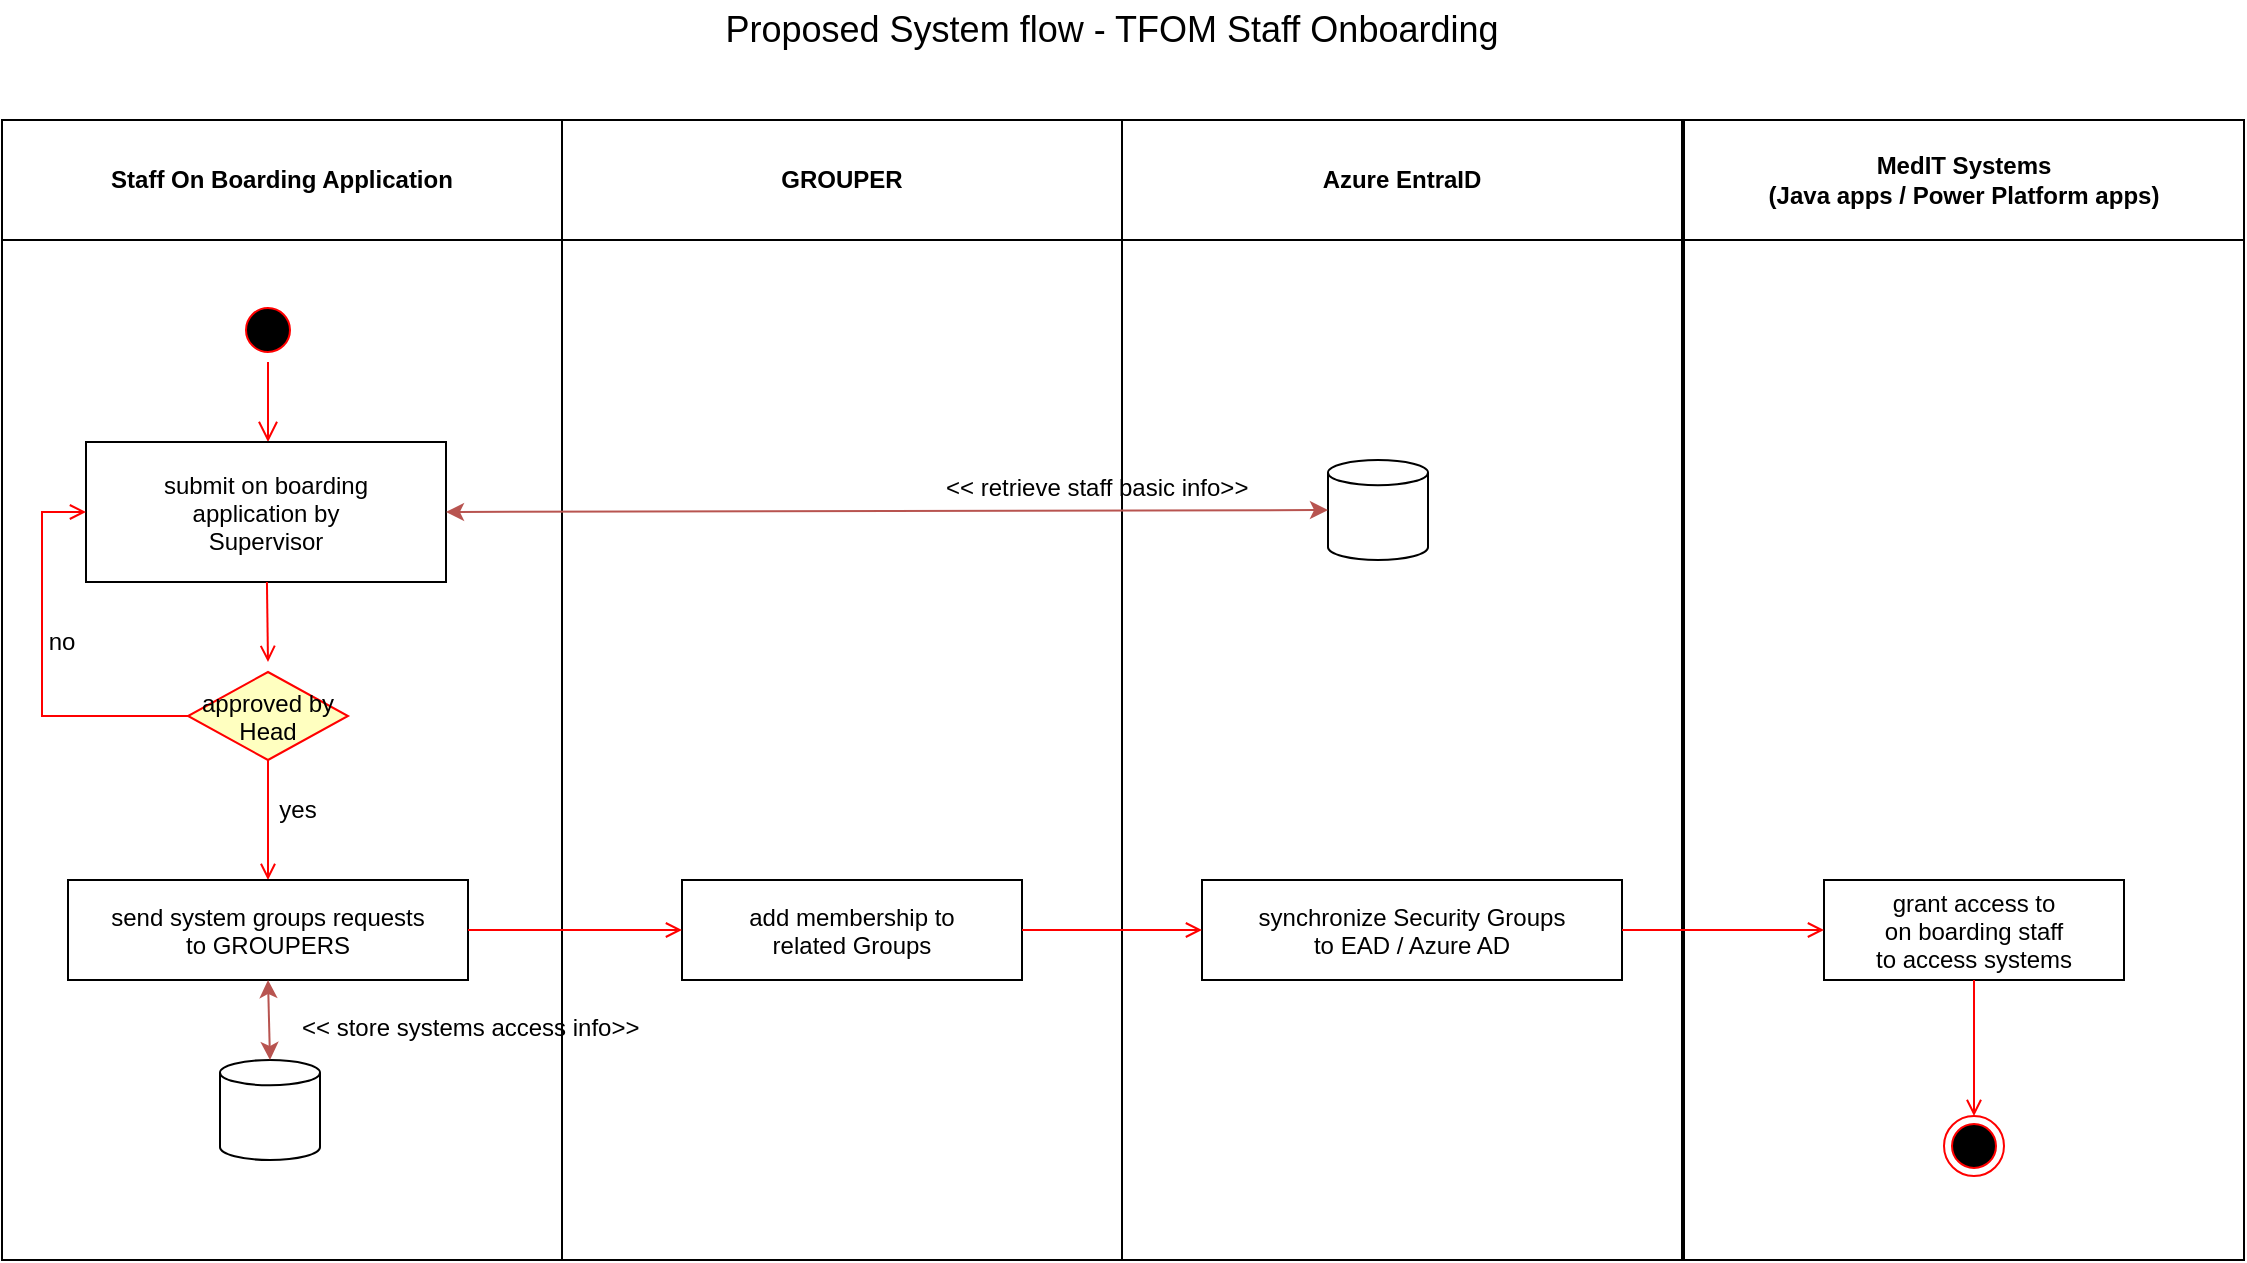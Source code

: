 <mxfile version="23.0.2" type="github">
  <diagram name="Page-1" id="e7e014a7-5840-1c2e-5031-d8a46d1fe8dd">
    <mxGraphModel dx="1482" dy="760" grid="1" gridSize="10" guides="1" tooltips="1" connect="1" arrows="1" fold="1" page="1" pageScale="1" pageWidth="1169" pageHeight="826" background="none" math="0" shadow="0">
      <root>
        <mxCell id="0" />
        <mxCell id="1" parent="0" />
        <mxCell id="2" value="Staff On Boarding Application" style="swimlane;whiteSpace=wrap;startSize=60;" parent="1" vertex="1">
          <mxGeometry x="23" y="120" width="280" height="570" as="geometry" />
        </mxCell>
        <mxCell id="5" value="" style="ellipse;shape=startState;fillColor=#000000;strokeColor=#ff0000;" parent="2" vertex="1">
          <mxGeometry x="118" y="90" width="30" height="30" as="geometry" />
        </mxCell>
        <mxCell id="6" value="" style="edgeStyle=elbowEdgeStyle;elbow=horizontal;verticalAlign=bottom;endArrow=open;endSize=8;strokeColor=#FF0000;endFill=1;rounded=0" parent="2" target="7" edge="1">
          <mxGeometry x="100" y="40" as="geometry">
            <mxPoint x="133" y="161" as="targetPoint" />
            <mxPoint x="133" y="121" as="sourcePoint" />
          </mxGeometry>
        </mxCell>
        <mxCell id="7" value="submit on boarding&#xa;application by &#xa;Supervisor" style="" parent="2" vertex="1">
          <mxGeometry x="42" y="161" width="180" height="70" as="geometry" />
        </mxCell>
        <mxCell id="9" value="" style="endArrow=open;strokeColor=#FF0000;endFill=1;rounded=0" parent="2" source="7" edge="1">
          <mxGeometry relative="1" as="geometry">
            <mxPoint x="133" y="271" as="targetPoint" />
          </mxGeometry>
        </mxCell>
        <mxCell id="oTjzKzDoYP32wAgAro-r-50" value="approved by&#xa;Head" style="rhombus;fillColor=#ffffc0;strokeColor=#ff0000;" parent="2" vertex="1">
          <mxGeometry x="93" y="276" width="80" height="44" as="geometry" />
        </mxCell>
        <mxCell id="35" value="" style="edgeStyle=elbowEdgeStyle;elbow=horizontal;strokeColor=#FF0000;endArrow=open;endFill=1;rounded=0;exitX=0;exitY=0.5;exitDx=0;exitDy=0;entryX=0;entryY=0.5;entryDx=0;entryDy=0;" parent="2" source="oTjzKzDoYP32wAgAro-r-50" target="7" edge="1">
          <mxGeometry width="100" height="100" relative="1" as="geometry">
            <mxPoint x="88" y="291" as="sourcePoint" />
            <mxPoint x="30" y="200" as="targetPoint" />
            <Array as="points">
              <mxPoint x="20" y="250" />
            </Array>
          </mxGeometry>
        </mxCell>
        <mxCell id="20" value="" style="endArrow=open;strokeColor=#FF0000;endFill=1;rounded=0;exitX=0.5;exitY=1;exitDx=0;exitDy=0;entryX=0.5;entryY=0;entryDx=0;entryDy=0;" parent="2" source="oTjzKzDoYP32wAgAro-r-50" target="oTjzKzDoYP32wAgAro-r-56" edge="1">
          <mxGeometry relative="1" as="geometry">
            <mxPoint x="173" y="295.55" as="sourcePoint" />
            <mxPoint x="128" y="370" as="targetPoint" />
          </mxGeometry>
        </mxCell>
        <mxCell id="oTjzKzDoYP32wAgAro-r-56" value="send system groups requests &#xa;to GROUPERS" style="" parent="2" vertex="1">
          <mxGeometry x="33" y="380" width="200" height="50" as="geometry" />
        </mxCell>
        <mxCell id="oTjzKzDoYP32wAgAro-r-66" value="no" style="text;html=1;strokeColor=none;fillColor=none;align=center;verticalAlign=middle;whiteSpace=wrap;rounded=0;" parent="2" vertex="1">
          <mxGeometry y="246" width="60" height="30" as="geometry" />
        </mxCell>
        <mxCell id="oTjzKzDoYP32wAgAro-r-67" value="yes" style="text;html=1;strokeColor=none;fillColor=none;align=center;verticalAlign=middle;whiteSpace=wrap;rounded=0;" parent="2" vertex="1">
          <mxGeometry x="118" y="330" width="60" height="30" as="geometry" />
        </mxCell>
        <mxCell id="3" value="GROUPER" style="swimlane;whiteSpace=wrap;startSize=60;" parent="1" vertex="1">
          <mxGeometry x="303" y="120" width="280" height="570" as="geometry">
            <mxRectangle x="303" y="120" width="100" height="60" as="alternateBounds" />
          </mxGeometry>
        </mxCell>
        <mxCell id="33" value="add membership to &#xa;related Groups" style="" parent="3" vertex="1">
          <mxGeometry x="60" y="380" width="170" height="50" as="geometry" />
        </mxCell>
        <mxCell id="oTjzKzDoYP32wAgAro-r-64" value="&amp;lt;&amp;lt; retrieve staff basic info&amp;gt;&amp;gt;" style="text;whiteSpace=wrap;html=1;" parent="3" vertex="1">
          <mxGeometry x="190" y="170" width="200" height="50" as="geometry" />
        </mxCell>
        <mxCell id="4" value="Azure EntraID" style="swimlane;whiteSpace=wrap;startSize=60;" parent="1" vertex="1">
          <mxGeometry x="583" y="120" width="280" height="570" as="geometry" />
        </mxCell>
        <mxCell id="oTjzKzDoYP32wAgAro-r-52" value="synchronize Security Groups &#xa;to EAD / Azure AD" style="" parent="4" vertex="1">
          <mxGeometry x="40" y="380" width="210" height="50" as="geometry" />
        </mxCell>
        <mxCell id="oTjzKzDoYP32wAgAro-r-60" value="" style="shape=cylinder3;whiteSpace=wrap;html=1;boundedLbl=1;backgroundOutline=1;size=6.316;" parent="4" vertex="1">
          <mxGeometry x="103" y="170" width="50" height="50" as="geometry" />
        </mxCell>
        <mxCell id="oTjzKzDoYP32wAgAro-r-41" value="MedIT Systems&#xa;(Java apps / Power Platform apps)" style="swimlane;whiteSpace=wrap;startSize=60;" parent="1" vertex="1">
          <mxGeometry x="864" y="120" width="280" height="570" as="geometry" />
        </mxCell>
        <mxCell id="oTjzKzDoYP32wAgAro-r-42" value="grant access to &#xa;on boarding staff &#xa;to access systems" style="" parent="oTjzKzDoYP32wAgAro-r-41" vertex="1">
          <mxGeometry x="70" y="380" width="150" height="50" as="geometry" />
        </mxCell>
        <mxCell id="oTjzKzDoYP32wAgAro-r-45" value="" style="ellipse;shape=endState;fillColor=#000000;strokeColor=#ff0000" parent="oTjzKzDoYP32wAgAro-r-41" vertex="1">
          <mxGeometry x="130" y="498" width="30" height="30" as="geometry" />
        </mxCell>
        <mxCell id="oTjzKzDoYP32wAgAro-r-58" value="" style="endArrow=open;strokeColor=#FF0000;endFill=1;rounded=0;entryX=0.5;entryY=0;entryDx=0;entryDy=0;exitX=0.5;exitY=1;exitDx=0;exitDy=0;" parent="oTjzKzDoYP32wAgAro-r-41" source="oTjzKzDoYP32wAgAro-r-42" target="oTjzKzDoYP32wAgAro-r-45" edge="1">
          <mxGeometry relative="1" as="geometry">
            <mxPoint x="149" y="460" as="sourcePoint" />
            <mxPoint x="172" y="461" as="targetPoint" />
          </mxGeometry>
        </mxCell>
        <mxCell id="oTjzKzDoYP32wAgAro-r-47" value="Proposed System flow - TFOM Staff Onboarding" style="text;html=1;strokeColor=none;fillColor=none;align=center;verticalAlign=middle;whiteSpace=wrap;rounded=0;fontSize=18;" parent="1" vertex="1">
          <mxGeometry x="23" y="60" width="1110" height="30" as="geometry" />
        </mxCell>
        <mxCell id="17" value="" style="endArrow=open;strokeColor=#FF0000;endFill=1;rounded=0;exitX=1;exitY=0.5;exitDx=0;exitDy=0;entryX=0;entryY=0.5;entryDx=0;entryDy=0;" parent="1" source="33" target="oTjzKzDoYP32wAgAro-r-52" edge="1">
          <mxGeometry relative="1" as="geometry">
            <mxPoint x="603" y="451" as="targetPoint" />
          </mxGeometry>
        </mxCell>
        <mxCell id="oTjzKzDoYP32wAgAro-r-55" value="" style="endArrow=open;strokeColor=#FF0000;endFill=1;rounded=0;exitX=1;exitY=0.5;exitDx=0;exitDy=0;entryX=0;entryY=0.5;entryDx=0;entryDy=0;" parent="1" source="oTjzKzDoYP32wAgAro-r-52" target="oTjzKzDoYP32wAgAro-r-42" edge="1">
          <mxGeometry relative="1" as="geometry">
            <mxPoint x="793" y="415.55" as="sourcePoint" />
            <mxPoint x="933" y="415.55" as="targetPoint" />
          </mxGeometry>
        </mxCell>
        <mxCell id="oTjzKzDoYP32wAgAro-r-63" value="" style="endArrow=classic;startArrow=classic;html=1;rounded=0;entryX=0;entryY=0.5;entryDx=0;entryDy=0;entryPerimeter=0;exitX=1;exitY=0.5;exitDx=0;exitDy=0;strokeColor=#b85450;fillColor=#f8cecc;" parent="1" source="7" target="oTjzKzDoYP32wAgAro-r-60" edge="1">
          <mxGeometry width="50" height="50" relative="1" as="geometry">
            <mxPoint x="613" y="400" as="sourcePoint" />
            <mxPoint x="663" y="350" as="targetPoint" />
          </mxGeometry>
        </mxCell>
        <mxCell id="oTjzKzDoYP32wAgAro-r-59" value="" style="endArrow=open;strokeColor=#FF0000;endFill=1;rounded=0;exitX=1;exitY=0.5;exitDx=0;exitDy=0;" parent="1" source="oTjzKzDoYP32wAgAro-r-56" target="33" edge="1">
          <mxGeometry relative="1" as="geometry">
            <mxPoint x="263" y="525" as="sourcePoint" />
            <mxPoint x="353" y="524.55" as="targetPoint" />
          </mxGeometry>
        </mxCell>
        <mxCell id="sNWyD1-ki2MALUmouNGk-35" value="" style="shape=cylinder3;whiteSpace=wrap;html=1;boundedLbl=1;backgroundOutline=1;size=6.316;" vertex="1" parent="1">
          <mxGeometry x="132" y="590" width="50" height="50" as="geometry" />
        </mxCell>
        <mxCell id="sNWyD1-ki2MALUmouNGk-36" value="" style="endArrow=classic;startArrow=classic;html=1;rounded=0;entryX=0.5;entryY=0;entryDx=0;entryDy=0;entryPerimeter=0;exitX=0.5;exitY=1;exitDx=0;exitDy=0;strokeColor=#b85450;fillColor=#f8cecc;" edge="1" parent="1" target="sNWyD1-ki2MALUmouNGk-35">
          <mxGeometry width="50" height="50" relative="1" as="geometry">
            <mxPoint x="156" y="550" as="sourcePoint" />
            <mxPoint x="524" y="610" as="targetPoint" />
          </mxGeometry>
        </mxCell>
        <mxCell id="sNWyD1-ki2MALUmouNGk-37" value="&amp;lt;&amp;lt; store systems access info&amp;gt;&amp;gt;" style="text;whiteSpace=wrap;html=1;" vertex="1" parent="1">
          <mxGeometry x="171" y="560" width="200" height="50" as="geometry" />
        </mxCell>
      </root>
    </mxGraphModel>
  </diagram>
</mxfile>
